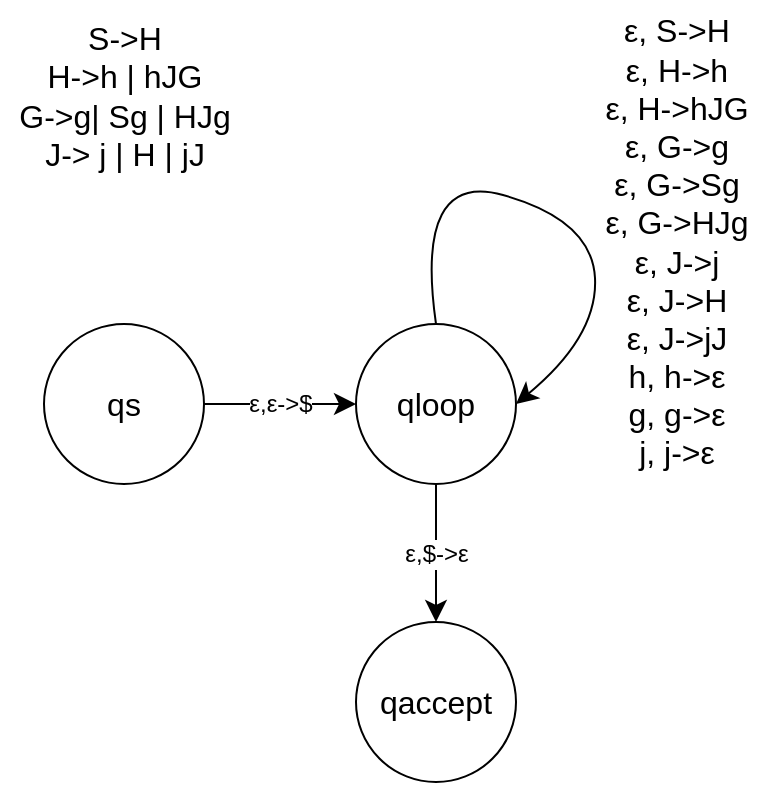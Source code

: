 <mxfile version="21.1.4" type="device">
  <diagram name="Page-1" id="3179qiGblLMjKhiJORbQ">
    <mxGraphModel dx="921" dy="989" grid="0" gridSize="10" guides="1" tooltips="1" connect="1" arrows="1" fold="1" page="0" pageScale="1" pageWidth="850" pageHeight="1100" math="0" shadow="0">
      <root>
        <mxCell id="0" />
        <mxCell id="1" parent="0" />
        <mxCell id="0cmtN2qImXpsT-imrRJY-4" value="ε,ε-&amp;gt;$" style="edgeStyle=none;curved=1;rounded=0;orthogonalLoop=1;jettySize=auto;html=1;fontSize=12;startSize=8;endSize=8;" parent="1" source="0cmtN2qImXpsT-imrRJY-2" target="0cmtN2qImXpsT-imrRJY-3" edge="1">
          <mxGeometry relative="1" as="geometry" />
        </mxCell>
        <mxCell id="0cmtN2qImXpsT-imrRJY-2" value="qs" style="ellipse;whiteSpace=wrap;html=1;aspect=fixed;fontSize=16;" parent="1" vertex="1">
          <mxGeometry x="-13" y="80" width="80" height="80" as="geometry" />
        </mxCell>
        <mxCell id="0cmtN2qImXpsT-imrRJY-6" value="ε,$-&amp;gt;ε" style="edgeStyle=none;curved=1;rounded=0;orthogonalLoop=1;jettySize=auto;html=1;fontSize=12;startSize=8;endSize=8;" parent="1" source="0cmtN2qImXpsT-imrRJY-3" target="0cmtN2qImXpsT-imrRJY-5" edge="1">
          <mxGeometry relative="1" as="geometry" />
        </mxCell>
        <mxCell id="0cmtN2qImXpsT-imrRJY-3" value="qloop" style="ellipse;whiteSpace=wrap;html=1;aspect=fixed;fontSize=16;" parent="1" vertex="1">
          <mxGeometry x="143" y="80" width="80" height="80" as="geometry" />
        </mxCell>
        <mxCell id="0cmtN2qImXpsT-imrRJY-5" value="qaccept" style="ellipse;whiteSpace=wrap;html=1;aspect=fixed;fontSize=16;" parent="1" vertex="1">
          <mxGeometry x="143" y="229" width="80" height="80" as="geometry" />
        </mxCell>
        <mxCell id="0cmtN2qImXpsT-imrRJY-10" style="edgeStyle=none;curved=1;rounded=0;orthogonalLoop=1;jettySize=auto;html=1;exitX=0.5;exitY=0;exitDx=0;exitDy=0;entryX=1;entryY=0.5;entryDx=0;entryDy=0;fontSize=12;startSize=8;endSize=8;" parent="1" source="0cmtN2qImXpsT-imrRJY-3" target="0cmtN2qImXpsT-imrRJY-3" edge="1">
          <mxGeometry relative="1" as="geometry">
            <Array as="points">
              <mxPoint x="172" y="3" />
              <mxPoint x="261" y="28" />
              <mxPoint x="264" y="86" />
            </Array>
          </mxGeometry>
        </mxCell>
        <mxCell id="0cmtN2qImXpsT-imrRJY-11" value="ε, S-&amp;gt;H&lt;br&gt;ε, H-&amp;gt;h&lt;br&gt;ε, H-&amp;gt;hJG&lt;br&gt;ε, G-&amp;gt;g&lt;br&gt;ε, G-&amp;gt;Sg&lt;br&gt;ε, G-&amp;gt;HJg&lt;br&gt;ε, J-&amp;gt;j&lt;br&gt;ε, J-&amp;gt;H&lt;br&gt;ε, J-&amp;gt;jJ&lt;br&gt;h, h-&amp;gt;ε&lt;br&gt;g, g-&amp;gt;ε&lt;br&gt;j, j-&amp;gt;ε" style="text;html=1;align=center;verticalAlign=middle;resizable=0;points=[];autosize=1;strokeColor=none;fillColor=none;fontSize=16;" parent="1" vertex="1">
          <mxGeometry x="258" y="-82" width="90" height="242" as="geometry" />
        </mxCell>
        <mxCell id="0cmtN2qImXpsT-imrRJY-12" value="S-&amp;gt;H&lt;br&gt;H-&amp;gt;h | hJG&lt;br&gt;G-&amp;gt;g| Sg | HJg&lt;br&gt;J-&amp;gt; j | H | jJ" style="text;html=1;align=center;verticalAlign=middle;resizable=0;points=[];autosize=1;strokeColor=none;fillColor=none;fontSize=16;" parent="1" vertex="1">
          <mxGeometry x="-35" y="-79" width="124" height="89" as="geometry" />
        </mxCell>
      </root>
    </mxGraphModel>
  </diagram>
</mxfile>
